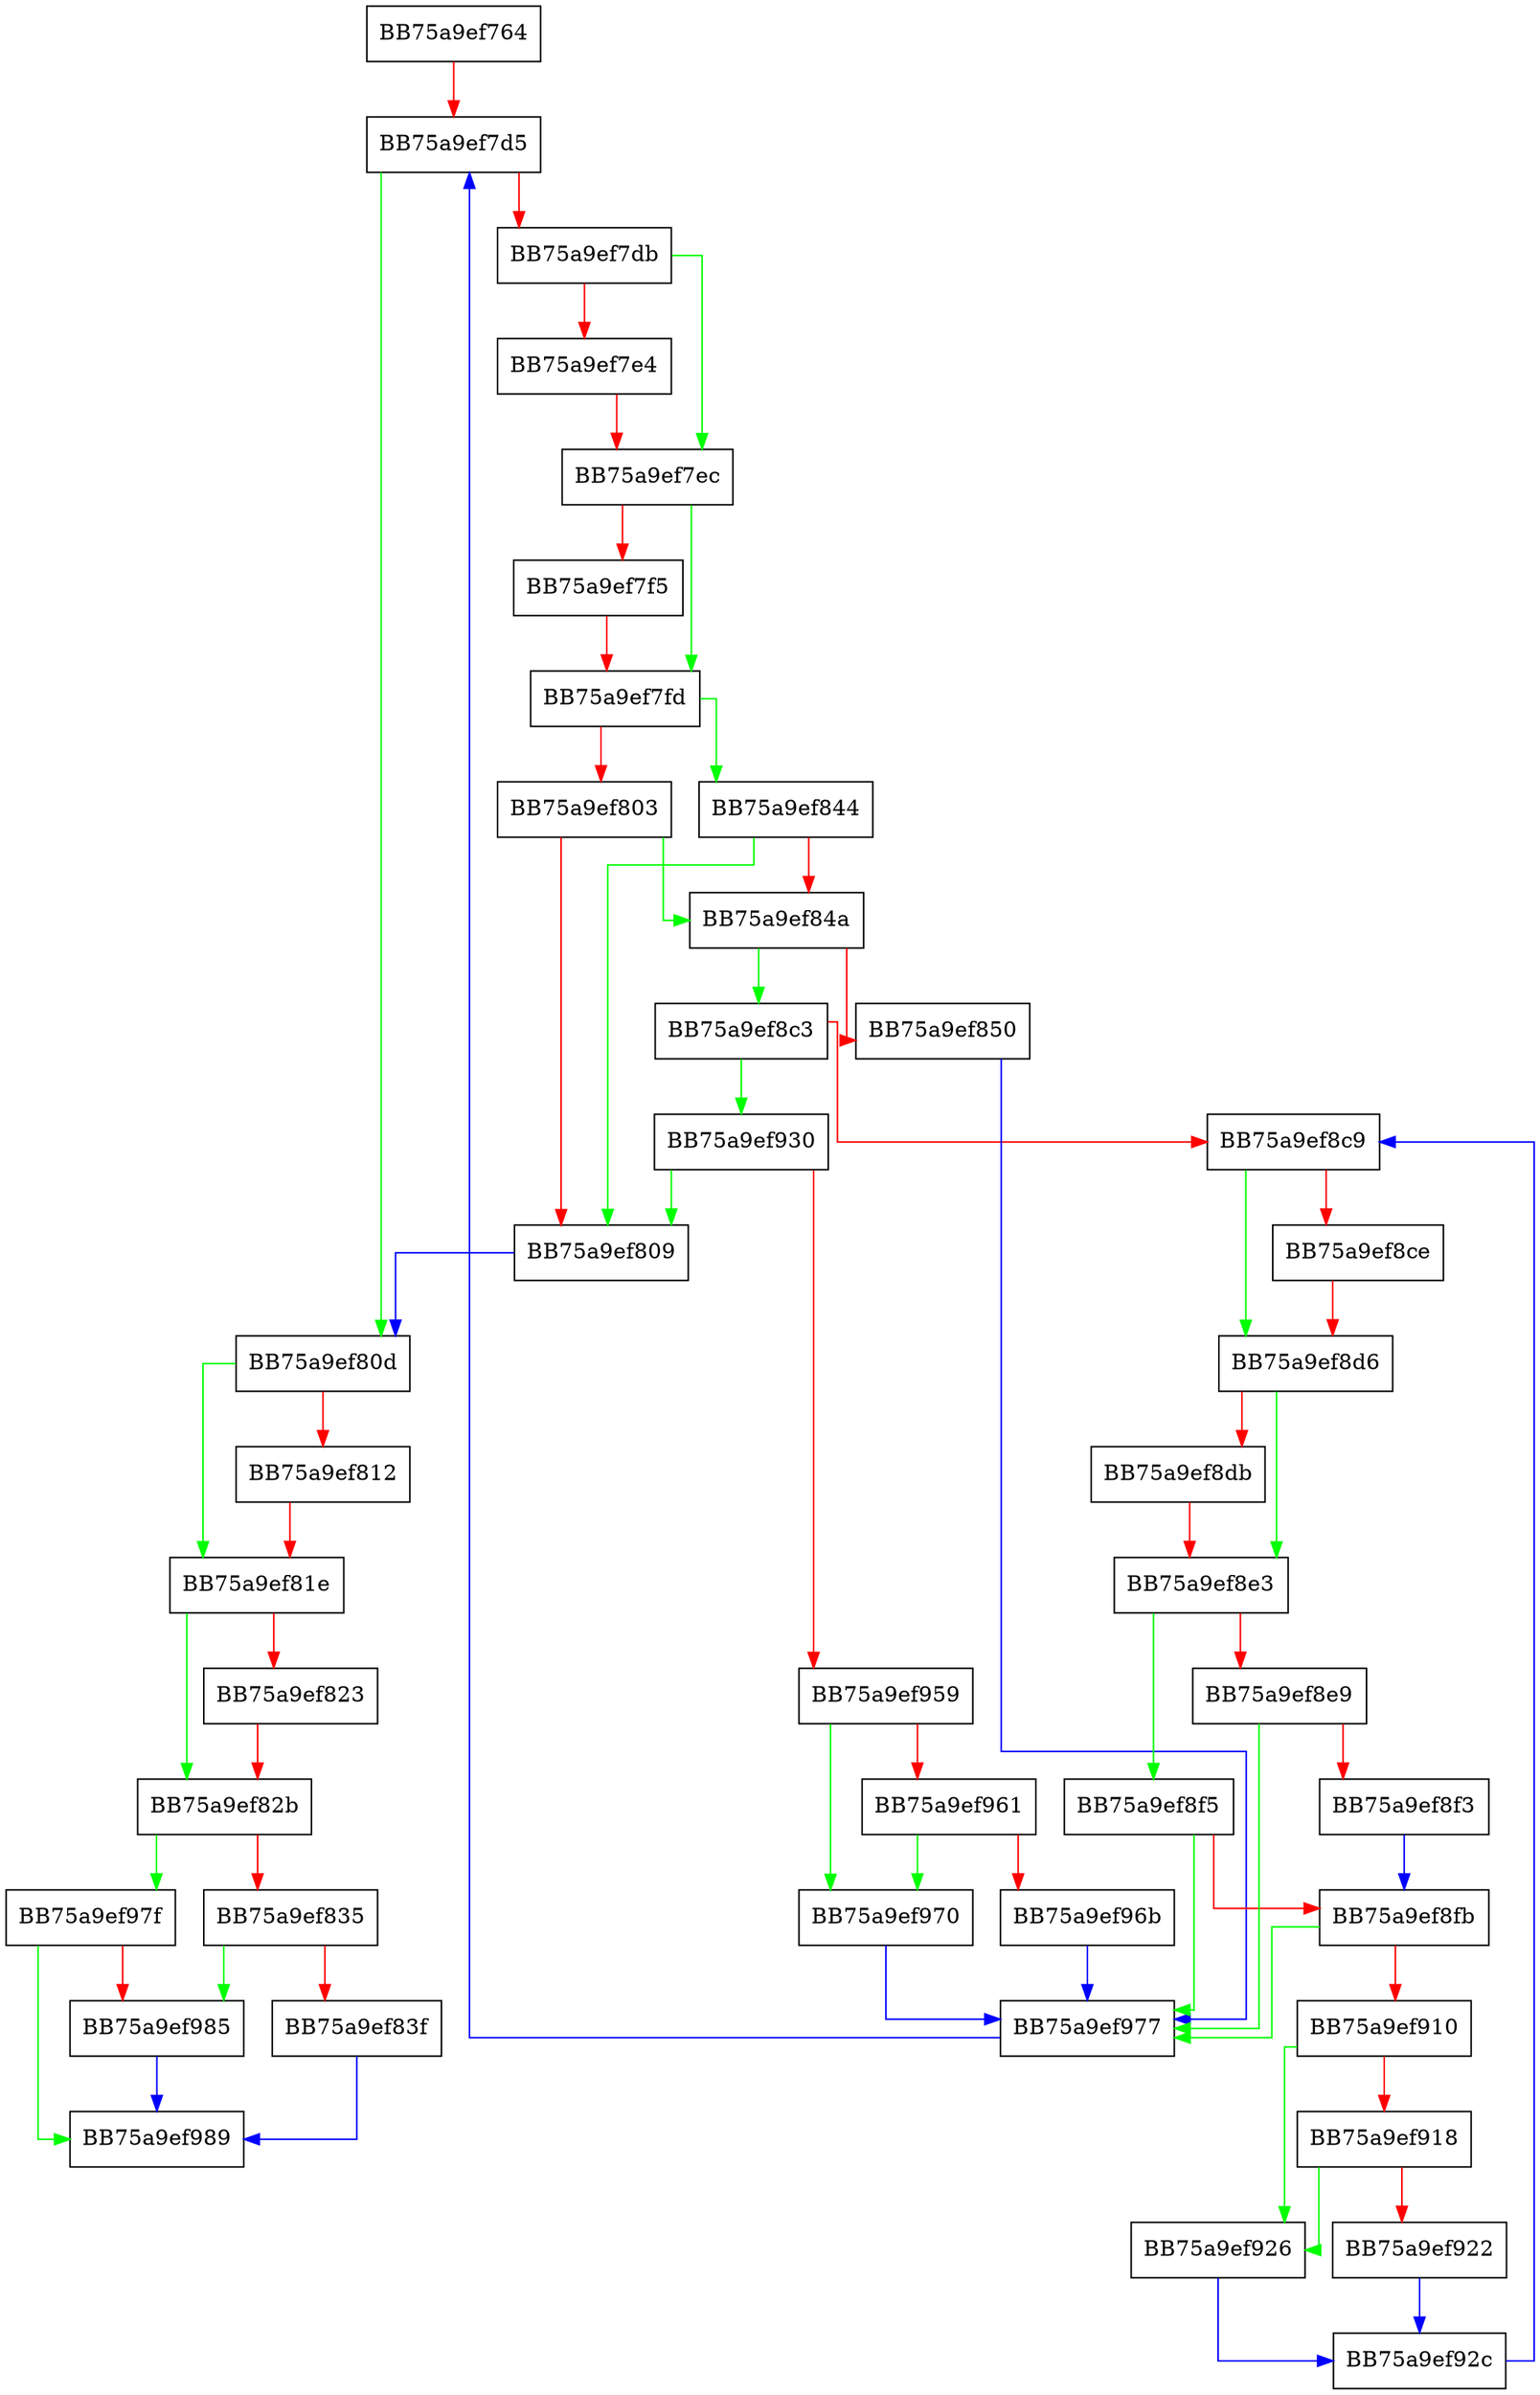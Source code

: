digraph _Getfmt {
  node [shape="box"];
  graph [splines=ortho];
  BB75a9ef764 -> BB75a9ef7d5 [color="red"];
  BB75a9ef7d5 -> BB75a9ef80d [color="green"];
  BB75a9ef7d5 -> BB75a9ef7db [color="red"];
  BB75a9ef7db -> BB75a9ef7ec [color="green"];
  BB75a9ef7db -> BB75a9ef7e4 [color="red"];
  BB75a9ef7e4 -> BB75a9ef7ec [color="red"];
  BB75a9ef7ec -> BB75a9ef7fd [color="green"];
  BB75a9ef7ec -> BB75a9ef7f5 [color="red"];
  BB75a9ef7f5 -> BB75a9ef7fd [color="red"];
  BB75a9ef7fd -> BB75a9ef844 [color="green"];
  BB75a9ef7fd -> BB75a9ef803 [color="red"];
  BB75a9ef803 -> BB75a9ef84a [color="green"];
  BB75a9ef803 -> BB75a9ef809 [color="red"];
  BB75a9ef809 -> BB75a9ef80d [color="blue"];
  BB75a9ef80d -> BB75a9ef81e [color="green"];
  BB75a9ef80d -> BB75a9ef812 [color="red"];
  BB75a9ef812 -> BB75a9ef81e [color="red"];
  BB75a9ef81e -> BB75a9ef82b [color="green"];
  BB75a9ef81e -> BB75a9ef823 [color="red"];
  BB75a9ef823 -> BB75a9ef82b [color="red"];
  BB75a9ef82b -> BB75a9ef97f [color="green"];
  BB75a9ef82b -> BB75a9ef835 [color="red"];
  BB75a9ef835 -> BB75a9ef985 [color="green"];
  BB75a9ef835 -> BB75a9ef83f [color="red"];
  BB75a9ef83f -> BB75a9ef989 [color="blue"];
  BB75a9ef844 -> BB75a9ef809 [color="green"];
  BB75a9ef844 -> BB75a9ef84a [color="red"];
  BB75a9ef84a -> BB75a9ef8c3 [color="green"];
  BB75a9ef84a -> BB75a9ef850 [color="red"];
  BB75a9ef850 -> BB75a9ef977 [color="blue"];
  BB75a9ef8c3 -> BB75a9ef930 [color="green"];
  BB75a9ef8c3 -> BB75a9ef8c9 [color="red"];
  BB75a9ef8c9 -> BB75a9ef8d6 [color="green"];
  BB75a9ef8c9 -> BB75a9ef8ce [color="red"];
  BB75a9ef8ce -> BB75a9ef8d6 [color="red"];
  BB75a9ef8d6 -> BB75a9ef8e3 [color="green"];
  BB75a9ef8d6 -> BB75a9ef8db [color="red"];
  BB75a9ef8db -> BB75a9ef8e3 [color="red"];
  BB75a9ef8e3 -> BB75a9ef8f5 [color="green"];
  BB75a9ef8e3 -> BB75a9ef8e9 [color="red"];
  BB75a9ef8e9 -> BB75a9ef977 [color="green"];
  BB75a9ef8e9 -> BB75a9ef8f3 [color="red"];
  BB75a9ef8f3 -> BB75a9ef8fb [color="blue"];
  BB75a9ef8f5 -> BB75a9ef977 [color="green"];
  BB75a9ef8f5 -> BB75a9ef8fb [color="red"];
  BB75a9ef8fb -> BB75a9ef977 [color="green"];
  BB75a9ef8fb -> BB75a9ef910 [color="red"];
  BB75a9ef910 -> BB75a9ef926 [color="green"];
  BB75a9ef910 -> BB75a9ef918 [color="red"];
  BB75a9ef918 -> BB75a9ef926 [color="green"];
  BB75a9ef918 -> BB75a9ef922 [color="red"];
  BB75a9ef922 -> BB75a9ef92c [color="blue"];
  BB75a9ef926 -> BB75a9ef92c [color="blue"];
  BB75a9ef92c -> BB75a9ef8c9 [color="blue"];
  BB75a9ef930 -> BB75a9ef809 [color="green"];
  BB75a9ef930 -> BB75a9ef959 [color="red"];
  BB75a9ef959 -> BB75a9ef970 [color="green"];
  BB75a9ef959 -> BB75a9ef961 [color="red"];
  BB75a9ef961 -> BB75a9ef970 [color="green"];
  BB75a9ef961 -> BB75a9ef96b [color="red"];
  BB75a9ef96b -> BB75a9ef977 [color="blue"];
  BB75a9ef970 -> BB75a9ef977 [color="blue"];
  BB75a9ef977 -> BB75a9ef7d5 [color="blue"];
  BB75a9ef97f -> BB75a9ef989 [color="green"];
  BB75a9ef97f -> BB75a9ef985 [color="red"];
  BB75a9ef985 -> BB75a9ef989 [color="blue"];
}